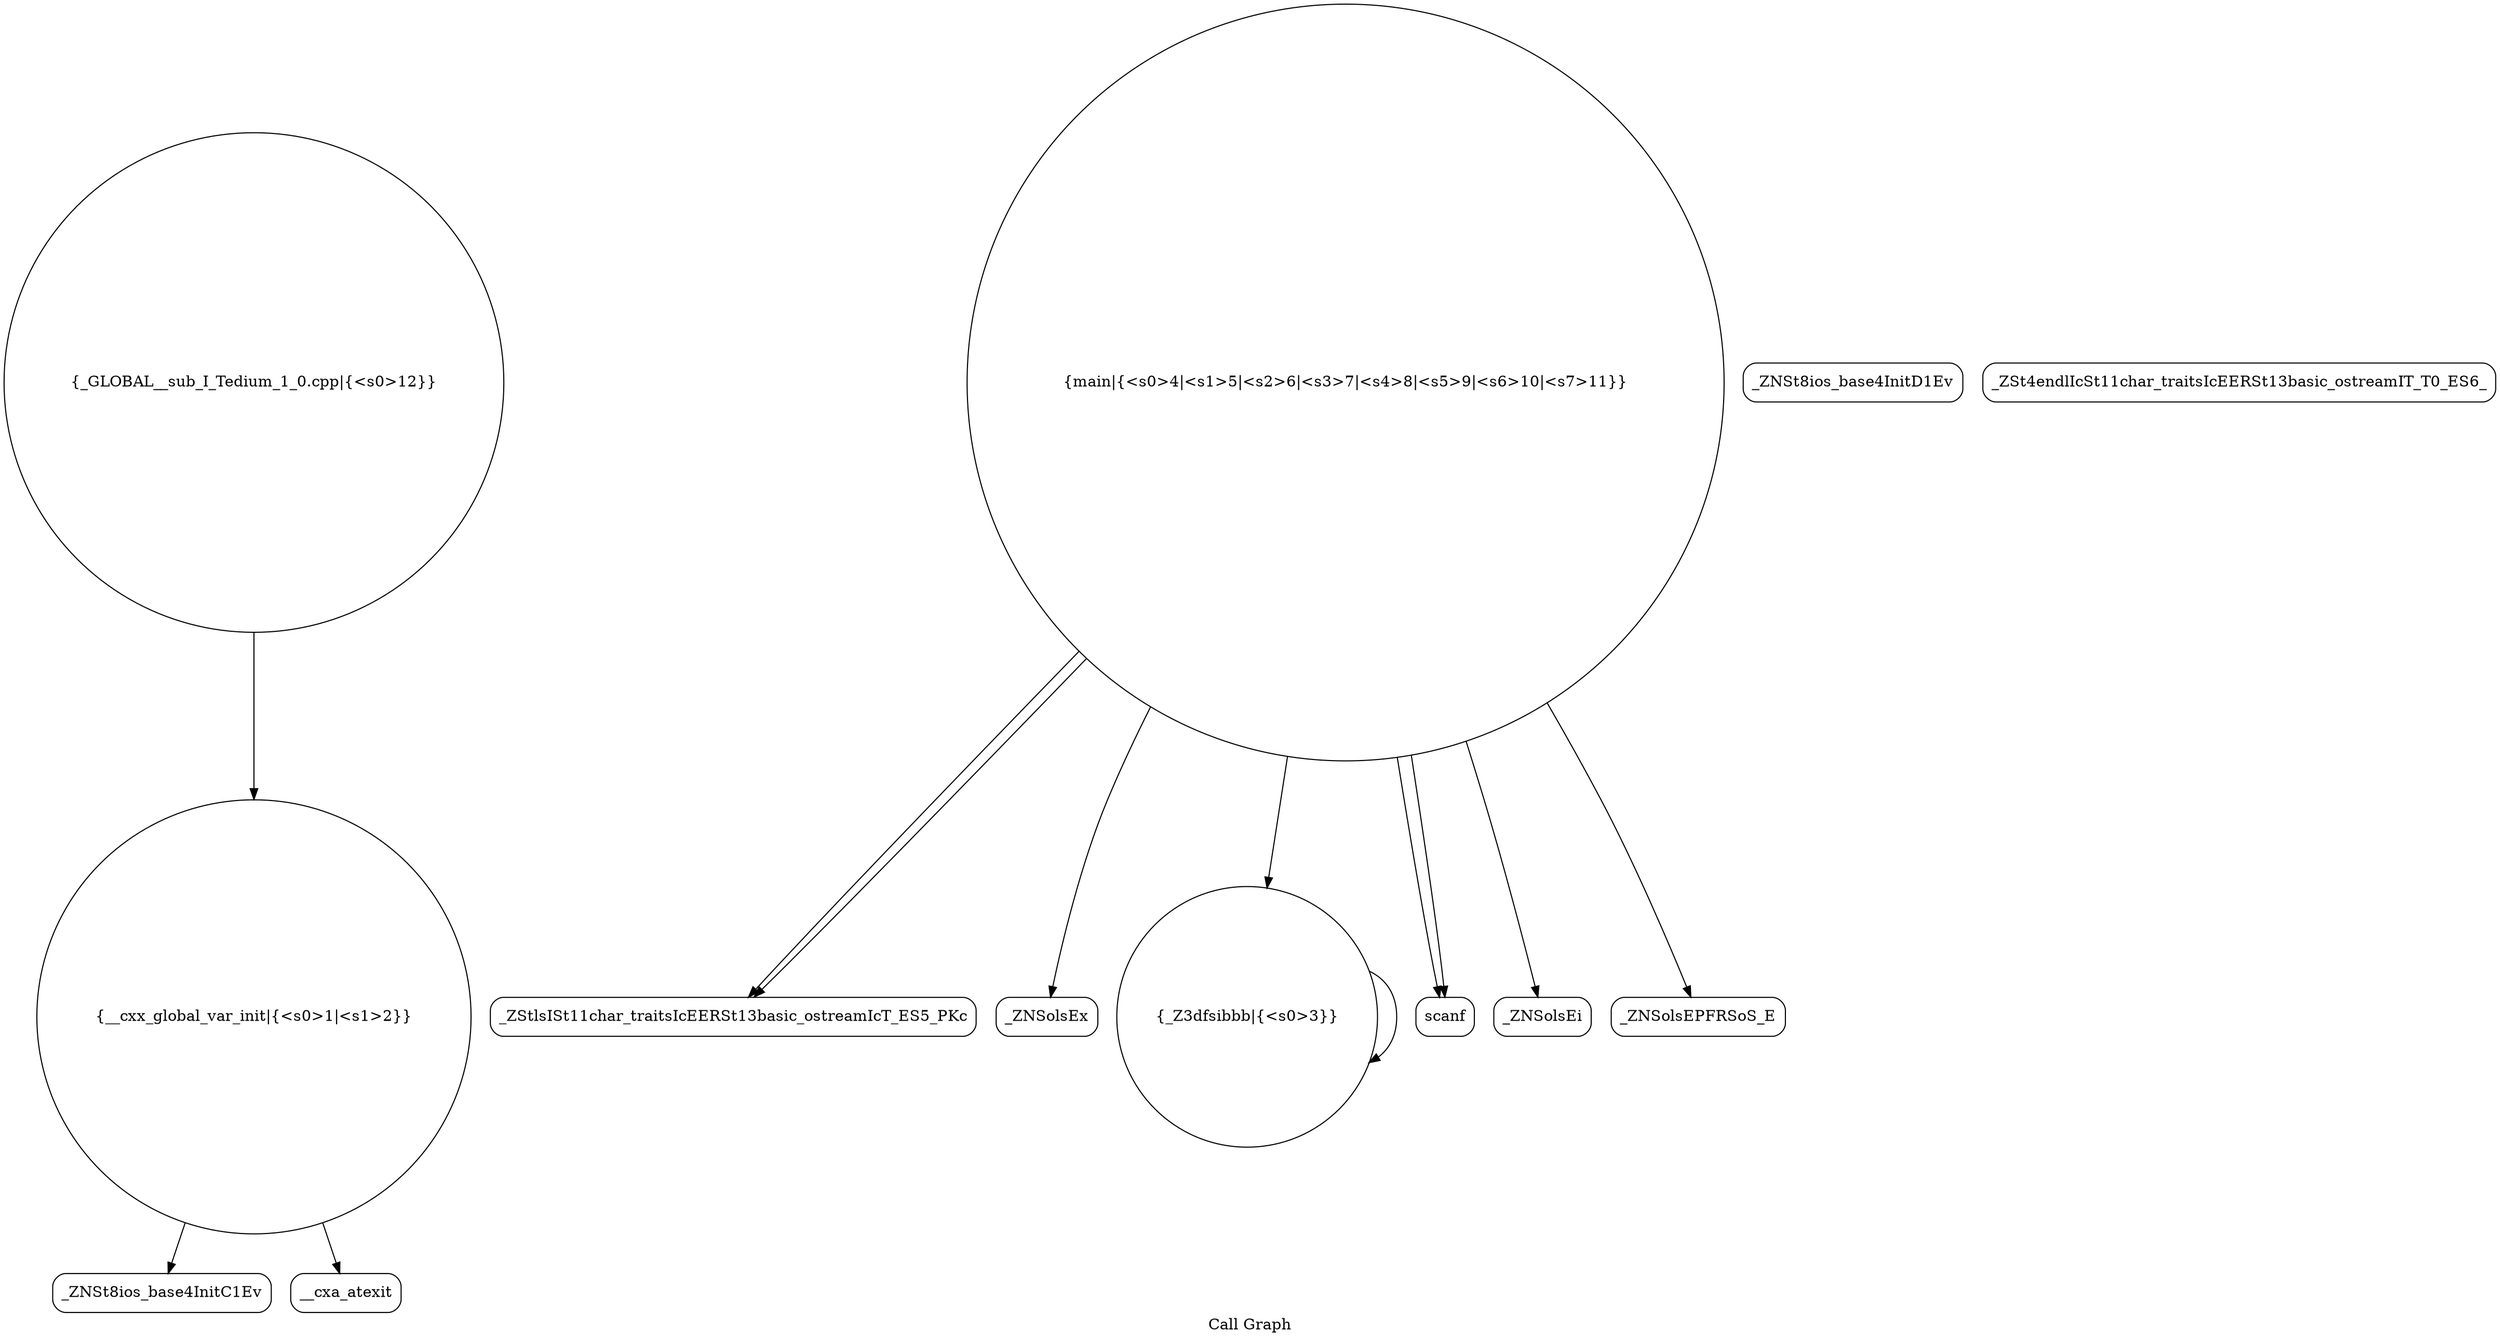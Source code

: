 digraph "Call Graph" {
	label="Call Graph";

	Node0x5572638f3a00 [shape=record,shape=circle,label="{__cxx_global_var_init|{<s0>1|<s1>2}}"];
	Node0x5572638f3a00:s0 -> Node0x5572638f3e90[color=black];
	Node0x5572638f3a00:s1 -> Node0x5572638f3f90[color=black];
	Node0x5572638f4190 [shape=record,shape=Mrecord,label="{_ZStlsISt11char_traitsIcEERSt13basic_ostreamIcT_ES5_PKc}"];
	Node0x5572638f3f10 [shape=record,shape=Mrecord,label="{_ZNSt8ios_base4InitD1Ev}"];
	Node0x5572638f4290 [shape=record,shape=Mrecord,label="{_ZNSolsEx}"];
	Node0x5572638f4010 [shape=record,shape=circle,label="{_Z3dfsibbb|{<s0>3}}"];
	Node0x5572638f4010:s0 -> Node0x5572638f4010[color=black];
	Node0x5572638f4390 [shape=record,shape=Mrecord,label="{_ZSt4endlIcSt11char_traitsIcEERSt13basic_ostreamIT_T0_ES6_}"];
	Node0x5572638f4110 [shape=record,shape=Mrecord,label="{scanf}"];
	Node0x5572638f3e90 [shape=record,shape=Mrecord,label="{_ZNSt8ios_base4InitC1Ev}"];
	Node0x5572638f4210 [shape=record,shape=Mrecord,label="{_ZNSolsEi}"];
	Node0x5572638f3f90 [shape=record,shape=Mrecord,label="{__cxa_atexit}"];
	Node0x5572638f4310 [shape=record,shape=Mrecord,label="{_ZNSolsEPFRSoS_E}"];
	Node0x5572638f4090 [shape=record,shape=circle,label="{main|{<s0>4|<s1>5|<s2>6|<s3>7|<s4>8|<s5>9|<s6>10|<s7>11}}"];
	Node0x5572638f4090:s0 -> Node0x5572638f4110[color=black];
	Node0x5572638f4090:s1 -> Node0x5572638f4110[color=black];
	Node0x5572638f4090:s2 -> Node0x5572638f4190[color=black];
	Node0x5572638f4090:s3 -> Node0x5572638f4210[color=black];
	Node0x5572638f4090:s4 -> Node0x5572638f4190[color=black];
	Node0x5572638f4090:s5 -> Node0x5572638f4010[color=black];
	Node0x5572638f4090:s6 -> Node0x5572638f4290[color=black];
	Node0x5572638f4090:s7 -> Node0x5572638f4310[color=black];
	Node0x5572638f4410 [shape=record,shape=circle,label="{_GLOBAL__sub_I_Tedium_1_0.cpp|{<s0>12}}"];
	Node0x5572638f4410:s0 -> Node0x5572638f3a00[color=black];
}
